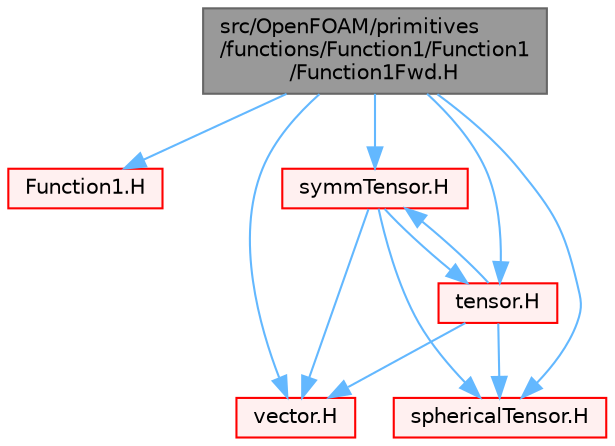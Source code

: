 digraph "src/OpenFOAM/primitives/functions/Function1/Function1/Function1Fwd.H"
{
 // LATEX_PDF_SIZE
  bgcolor="transparent";
  edge [fontname=Helvetica,fontsize=10,labelfontname=Helvetica,labelfontsize=10];
  node [fontname=Helvetica,fontsize=10,shape=box,height=0.2,width=0.4];
  Node1 [id="Node000001",label="src/OpenFOAM/primitives\l/functions/Function1/Function1\l/Function1Fwd.H",height=0.2,width=0.4,color="gray40", fillcolor="grey60", style="filled", fontcolor="black",tooltip=" "];
  Node1 -> Node2 [id="edge1_Node000001_Node000002",color="steelblue1",style="solid",tooltip=" "];
  Node2 [id="Node000002",label="Function1.H",height=0.2,width=0.4,color="red", fillcolor="#FFF0F0", style="filled",URL="$Function1_8H.html",tooltip=" "];
  Node1 -> Node193 [id="edge2_Node000001_Node000193",color="steelblue1",style="solid",tooltip=" "];
  Node193 [id="Node000193",label="vector.H",height=0.2,width=0.4,color="red", fillcolor="#FFF0F0", style="filled",URL="$vector_8H.html",tooltip=" "];
  Node1 -> Node196 [id="edge3_Node000001_Node000196",color="steelblue1",style="solid",tooltip=" "];
  Node196 [id="Node000196",label="symmTensor.H",height=0.2,width=0.4,color="red", fillcolor="#FFF0F0", style="filled",URL="$symmTensor_8H.html",tooltip=" "];
  Node196 -> Node193 [id="edge4_Node000196_Node000193",color="steelblue1",style="solid",tooltip=" "];
  Node196 -> Node205 [id="edge5_Node000196_Node000205",color="steelblue1",style="solid",tooltip=" "];
  Node205 [id="Node000205",label="sphericalTensor.H",height=0.2,width=0.4,color="red", fillcolor="#FFF0F0", style="filled",URL="$sphericalTensor_8H.html",tooltip=" "];
  Node196 -> Node207 [id="edge6_Node000196_Node000207",color="steelblue1",style="solid",tooltip=" "];
  Node207 [id="Node000207",label="tensor.H",height=0.2,width=0.4,color="red", fillcolor="#FFF0F0", style="filled",URL="$tensor_8H.html",tooltip=" "];
  Node207 -> Node193 [id="edge7_Node000207_Node000193",color="steelblue1",style="solid",tooltip=" "];
  Node207 -> Node205 [id="edge8_Node000207_Node000205",color="steelblue1",style="solid",tooltip=" "];
  Node207 -> Node196 [id="edge9_Node000207_Node000196",color="steelblue1",style="solid",tooltip=" "];
  Node1 -> Node205 [id="edge10_Node000001_Node000205",color="steelblue1",style="solid",tooltip=" "];
  Node1 -> Node207 [id="edge11_Node000001_Node000207",color="steelblue1",style="solid",tooltip=" "];
}
